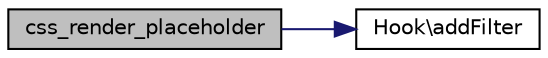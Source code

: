 digraph "css_render_placeholder"
{
  edge [fontname="Helvetica",fontsize="10",labelfontname="Helvetica",labelfontsize="10"];
  node [fontname="Helvetica",fontsize="10",shape=record];
  rankdir="LR";
  Node1 [label="css_render_placeholder",height=0.2,width=0.4,color="black", fillcolor="grey75", style="filled" fontcolor="black"];
  Node1 -> Node2 [color="midnightblue",fontsize="10",style="solid",fontname="Helvetica"];
  Node2 [label="Hook\\addFilter",height=0.2,width=0.4,color="black", fillcolor="white", style="filled",URL="$class_hook.html#a79d30e5023bd9d77404dc844dbd2e67a"];
}
